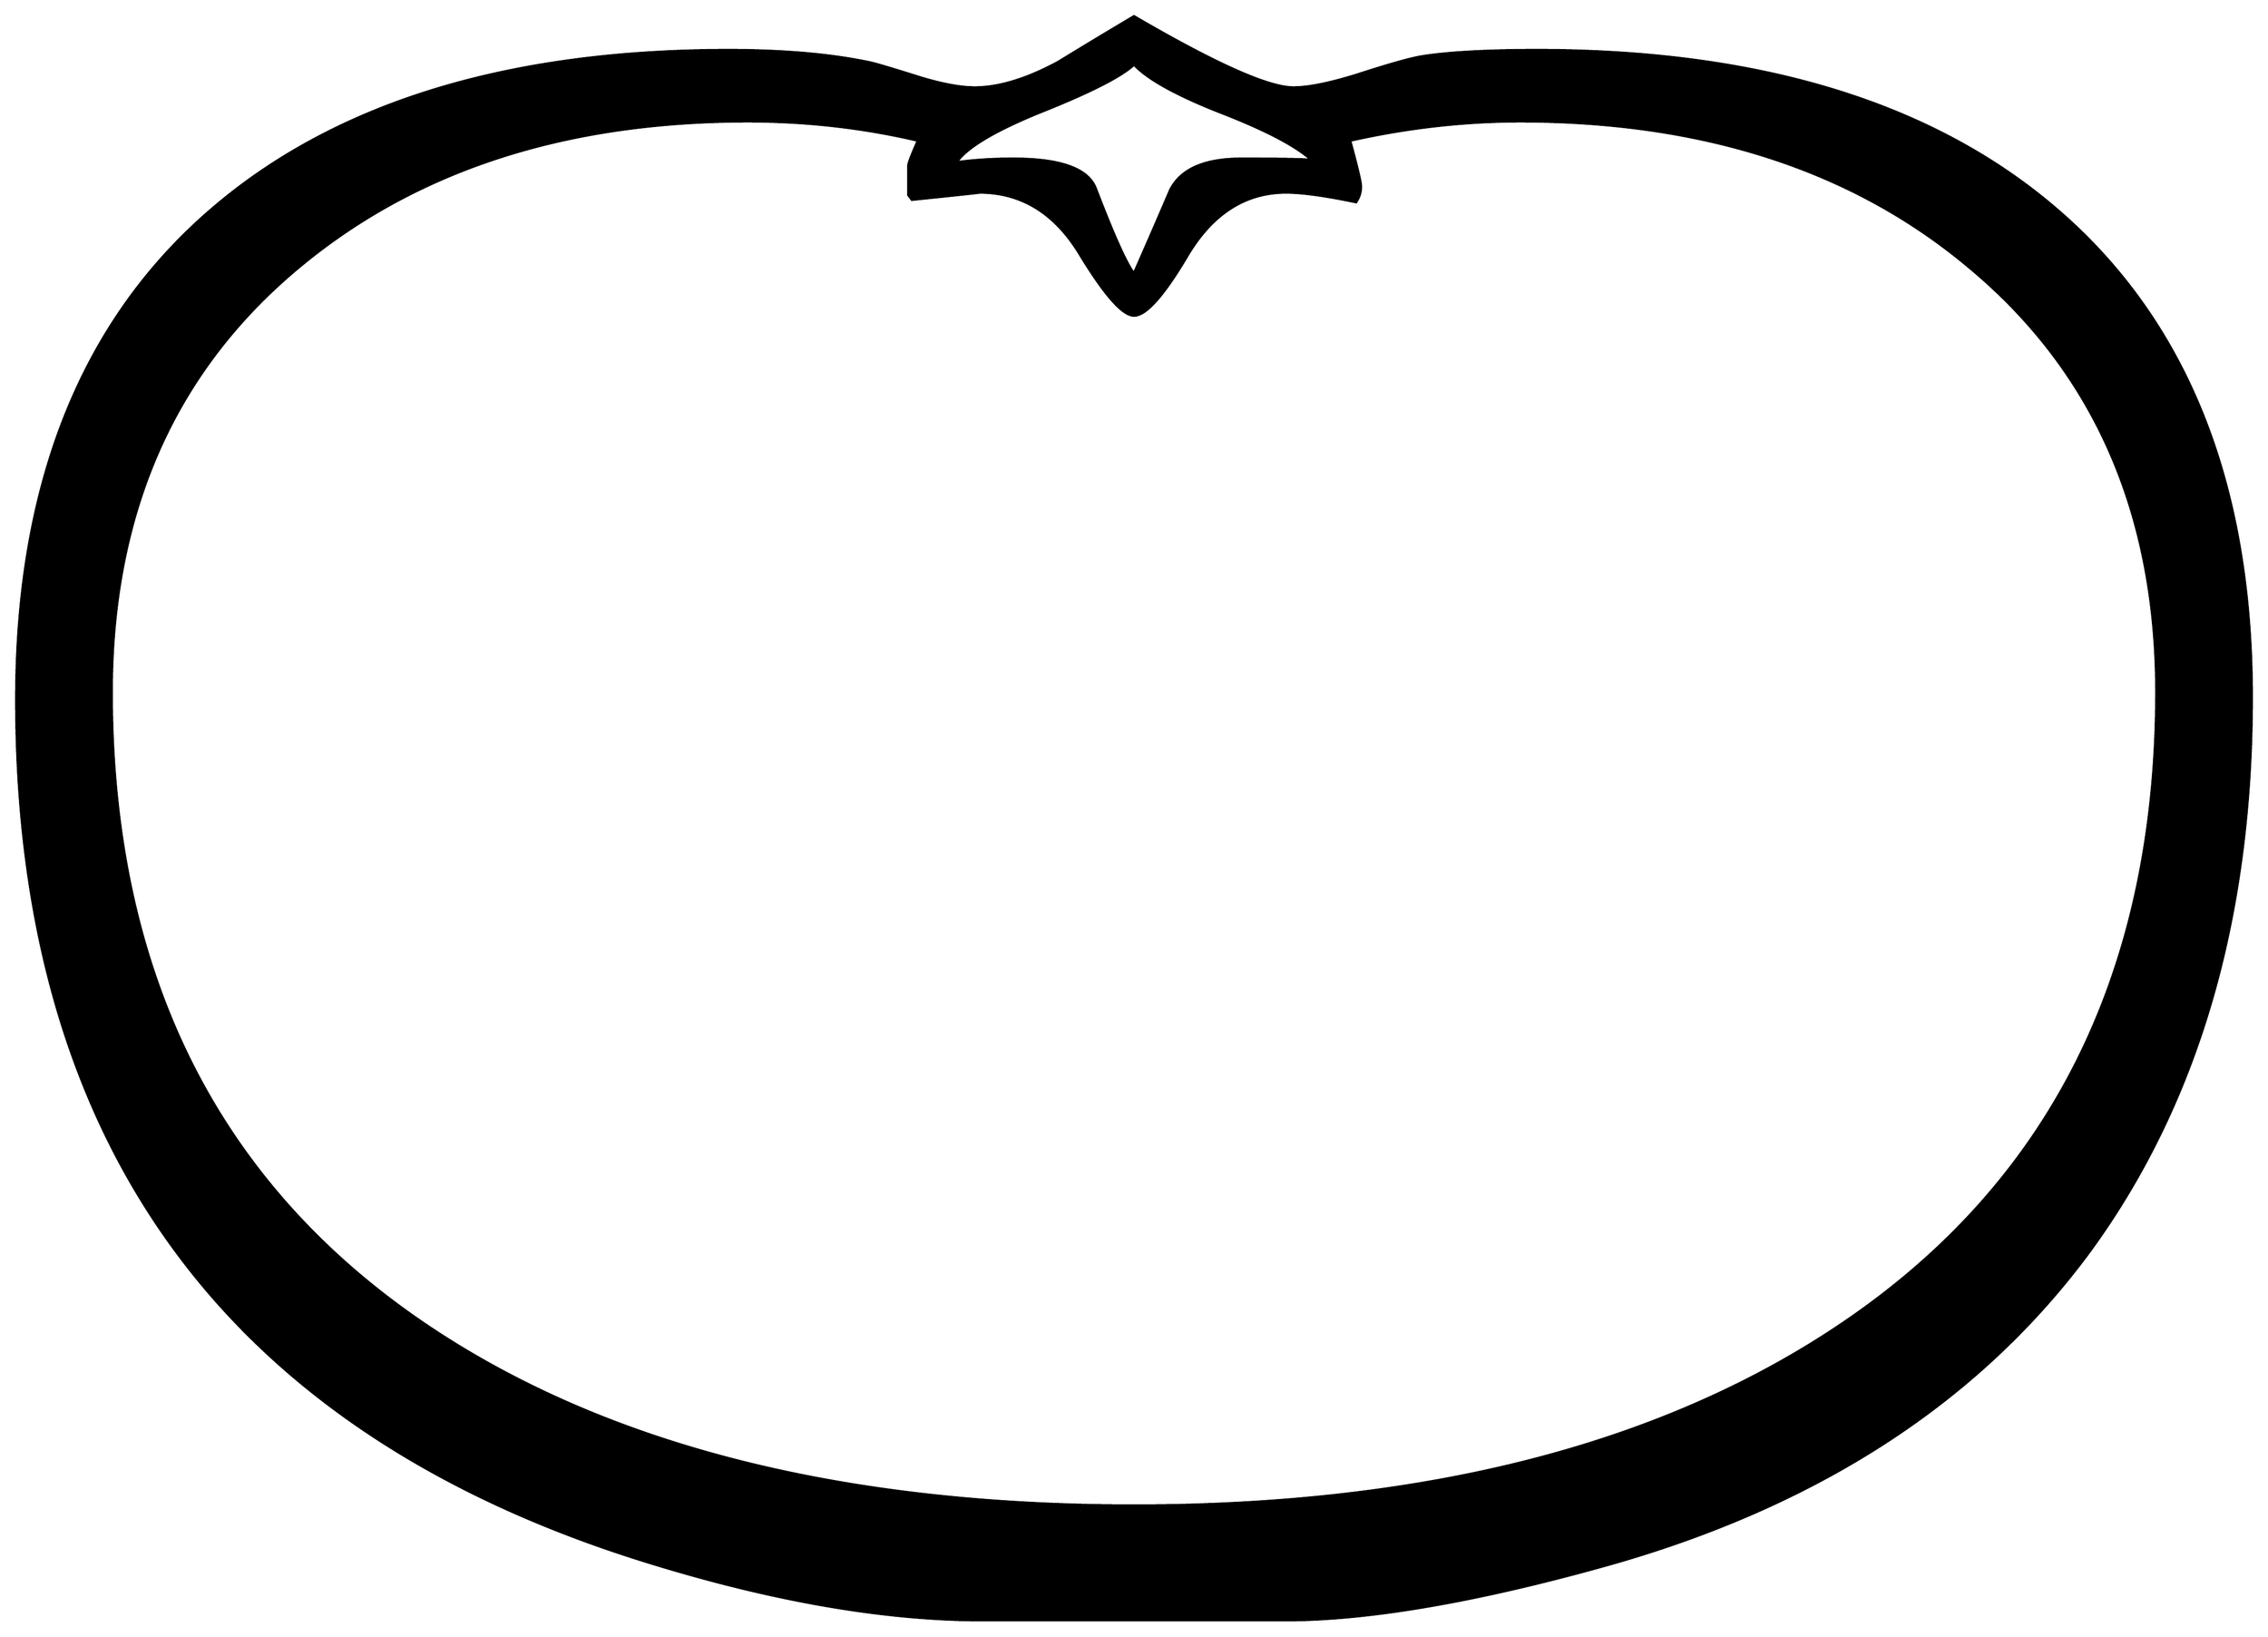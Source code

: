 


\begin{tikzpicture}[y=0.80pt, x=0.80pt, yscale=-1.0, xscale=1.0, inner sep=0pt, outer sep=0pt]
\begin{scope}[shift={(100.0,1672.0)},nonzero rule]
  \path[draw=.,fill=.,line width=1.600pt] (1934.0,-649.0) ..
    controls (1934.0,-465.667) and (1889.333,-312.667) ..
    (1800.0,-190.0) .. controls (1708.667,-66.0) and (1575.667,20.667)
    .. (1401.0,70.0) .. controls (1291.667,100.667) and
    (1202.333,116.0) .. (1133.0,116.0) -- (883.0,116.0) ..
    controls (799.667,116.0) and (705.0,99.333) .. (599.0,66.0) ..
    controls (254.333,-42.667) and (82.0,-280.333) .. (82.0,-647.0) ..
    controls (82.0,-826.333) and (136.667,-962.333) .. (246.0,-1055.0)
    .. controls (348.0,-1141.667) and (490.0,-1185.0) ..
    (672.0,-1185.0) .. controls (717.333,-1185.0) and
    (756.0,-1181.667) .. (788.0,-1175.0) .. controls
    (792.0,-1174.333) and (806.667,-1170.0) .. (832.0,-1162.0) ..
    controls (850.0,-1156.667) and (864.667,-1154.0) ..
    (876.0,-1154.0) .. controls (896.0,-1154.0) and
    (919.0,-1161.0) .. (945.0,-1175.0) .. controls
    (965.667,-1187.667) and (986.667,-1200.333) .. (1008.0,-1213.0) ..
    controls (1075.333,-1173.667) and (1119.333,-1154.0) ..
    (1140.0,-1154.0) .. controls (1152.667,-1154.0) and
    (1170.667,-1157.667) .. (1194.0,-1165.0) .. controls
    (1220.667,-1173.667) and (1238.667,-1178.667) .. (1248.0,-1180.0) ..
    controls (1270.0,-1183.333) and (1301.333,-1185.0) ..
    (1342.0,-1185.0) .. controls (1524.667,-1185.0) and
    (1667.0,-1142.0) .. (1769.0,-1056.0) .. controls
    (1879.0,-963.333) and (1934.0,-827.667) .. (1934.0,-649.0) --
    cycle(1155.0,-1094.0) .. controls (1141.667,-1106.0) and
    (1116.0,-1119.333) .. (1078.0,-1134.0) .. controls
    (1042.667,-1148.0) and (1019.333,-1161.0) .. (1008.0,-1173.0) ..
    controls (997.333,-1163.0) and (971.0,-1149.667) ..
    (929.0,-1133.0) .. controls (891.667,-1117.667) and
    (869.0,-1104.0) .. (861.0,-1092.0) .. controls
    (875.0,-1094.0) and (890.667,-1095.0) .. (908.0,-1095.0) ..
    controls (946.667,-1095.0) and (969.333,-1087.0) ..
    (976.0,-1071.0) .. controls (991.333,-1031.0) and
    (1002.0,-1007.333) .. (1008.0,-1000.0) .. controls
    (1018.0,-1022.667) and (1028.0,-1045.667) .. (1038.0,-1069.0) ..
    controls (1046.667,-1086.333) and (1066.333,-1095.0) ..
    (1097.0,-1095.0) .. controls (1127.667,-1095.0) and
    (1147.0,-1094.667) .. (1155.0,-1094.0) -- cycle(1855.0,-653.0)
    .. controls (1855.0,-801.667) and (1803.333,-919.0) ..
    (1700.0,-1005.0) .. controls (1604.0,-1085.667) and
    (1480.0,-1126.0) .. (1328.0,-1126.0) .. controls
    (1281.333,-1126.0) and (1234.333,-1120.667) .. (1187.0,-1110.0) ..
    controls (1193.0,-1088.0) and (1196.0,-1075.333) ..
    (1196.0,-1072.0) .. controls (1196.0,-1067.333) and
    (1194.667,-1063.0) .. (1192.0,-1059.0) .. controls
    (1166.667,-1064.333) and (1147.333,-1067.0) .. (1134.0,-1067.0) ..
    controls (1100.667,-1067.0) and (1073.667,-1050.0) ..
    (1053.0,-1016.0) .. controls (1033.0,-982.0) and
    (1018.0,-965.0) .. (1008.0,-965.0) .. controls
    (998.667,-965.0) and (983.667,-982.0) .. (963.0,-1016.0) ..
    controls (942.333,-1050.0) and (914.667,-1067.0) ..
    (880.0,-1067.0) .. controls (881.333,-1067.0) and
    (862.667,-1065.0) .. (824.0,-1061.0) -- (821.0,-1065.0) --
    (821.0,-1089.0) .. controls (821.0,-1091.0) and
    (823.667,-1098.0) .. (829.0,-1110.0) .. controls
    (783.667,-1120.667) and (736.667,-1126.0) .. (688.0,-1126.0) ..
    controls (536.667,-1126.0) and (412.667,-1085.667) ..
    (316.0,-1005.0) .. controls (212.667,-919.0) and
    (161.0,-801.667) .. (161.0,-653.0) .. controls (161.0,-421.0)
    and (247.667,-246.333) .. (421.0,-129.0) .. controls
    (569.0,-29.0) and (764.667,21.0) .. (1008.0,21.0) .. controls
    (1250.667,21.0) and (1446.333,-29.333) .. (1595.0,-130.0) ..
    controls (1768.333,-247.333) and (1855.0,-421.667) ..
    (1855.0,-653.0) -- cycle;
\end{scope}

\end{tikzpicture}

